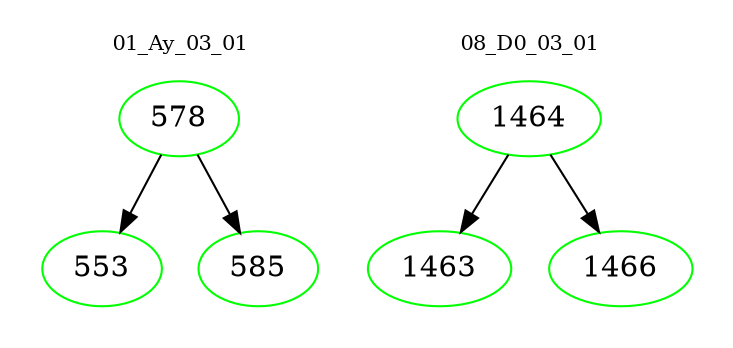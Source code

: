 digraph{
subgraph cluster_0 {
color = white
label = "01_Ay_03_01";
fontsize=10;
T0_578 [label="578", color="green"]
T0_578 -> T0_553 [color="black"]
T0_553 [label="553", color="green"]
T0_578 -> T0_585 [color="black"]
T0_585 [label="585", color="green"]
}
subgraph cluster_1 {
color = white
label = "08_D0_03_01";
fontsize=10;
T1_1464 [label="1464", color="green"]
T1_1464 -> T1_1463 [color="black"]
T1_1463 [label="1463", color="green"]
T1_1464 -> T1_1466 [color="black"]
T1_1466 [label="1466", color="green"]
}
}
